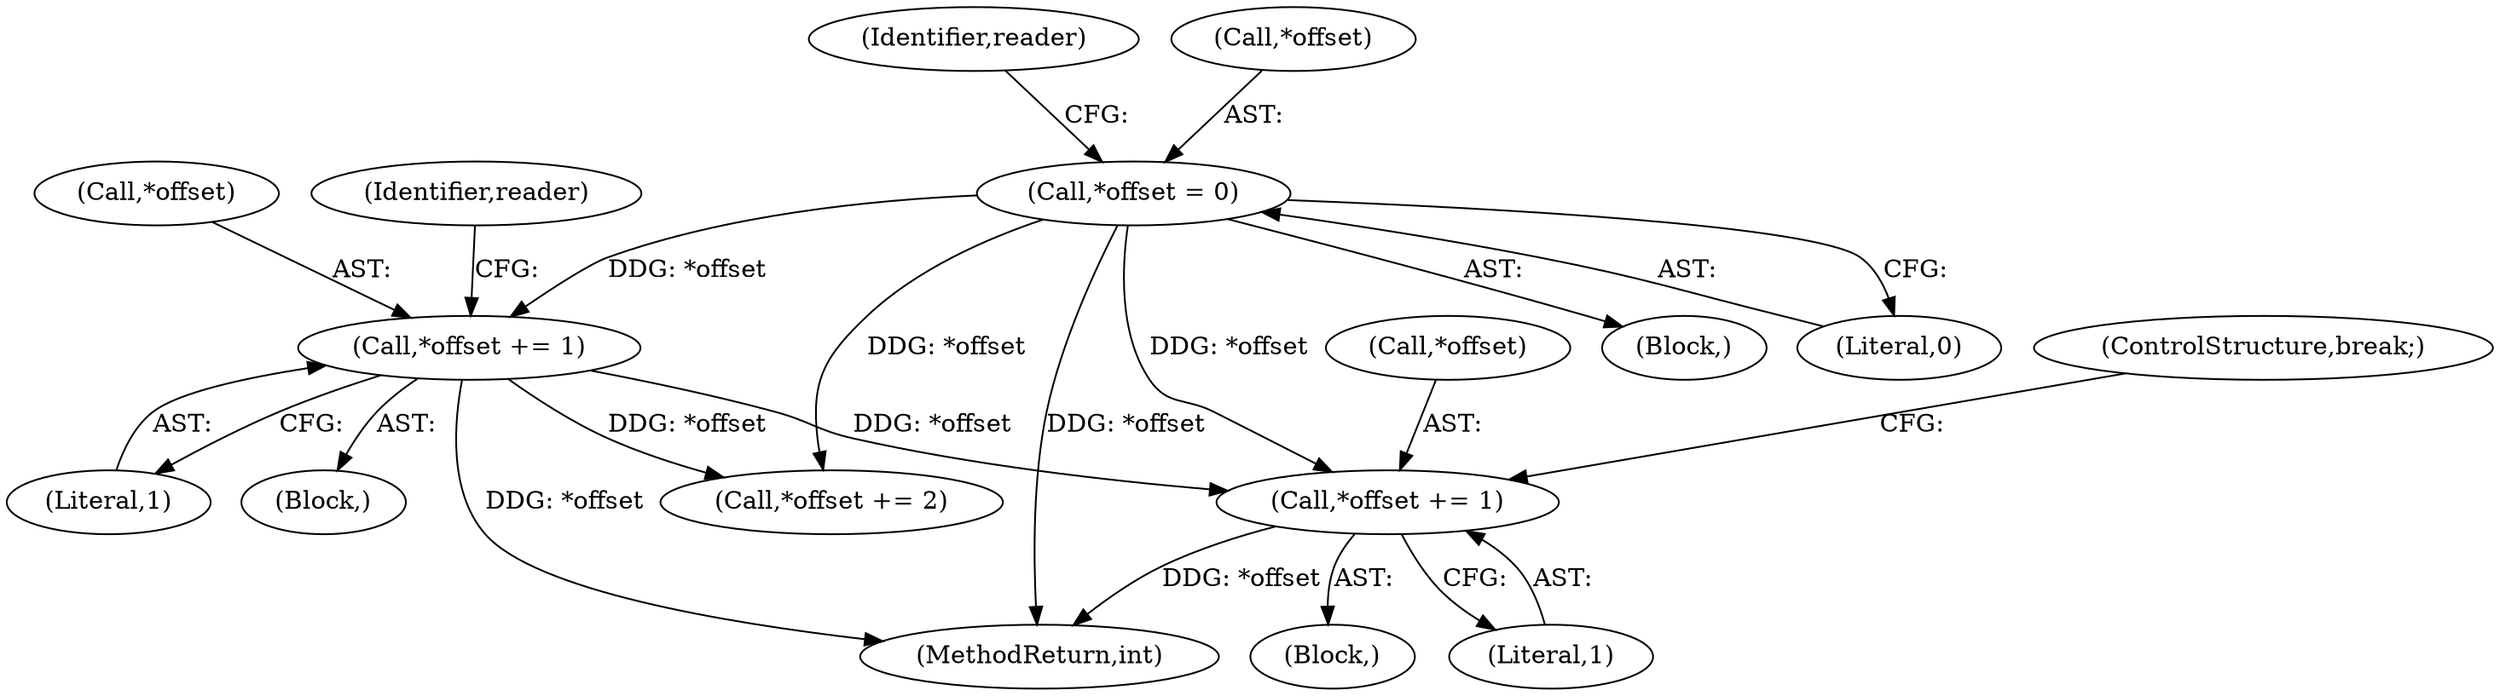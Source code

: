 digraph "0_haproxy_58df5aea0a0c926b2238f65908f5e9f83d1cca25@pointer" {
"1000249" [label="(Call,*offset += 1)"];
"1000254" [label="(Call,*offset += 1)"];
"1000219" [label="(Call,*offset = 0)"];
"1000252" [label="(Literal,1)"];
"1000255" [label="(Call,*offset)"];
"1000250" [label="(Call,*offset)"];
"1000113" [label="(Block,)"];
"1000225" [label="(Identifier,reader)"];
"1000254" [label="(Call,*offset += 1)"];
"1000257" [label="(Literal,1)"];
"1000253" [label="(ControlStructure,break;)"];
"1000227" [label="(Block,)"];
"1000265" [label="(MethodReturn,int)"];
"1000248" [label="(Block,)"];
"1000249" [label="(Call,*offset += 1)"];
"1000237" [label="(Call,*offset += 2)"];
"1000219" [label="(Call,*offset = 0)"];
"1000220" [label="(Call,*offset)"];
"1000222" [label="(Literal,0)"];
"1000259" [label="(Identifier,reader)"];
"1000249" -> "1000248"  [label="AST: "];
"1000249" -> "1000252"  [label="CFG: "];
"1000250" -> "1000249"  [label="AST: "];
"1000252" -> "1000249"  [label="AST: "];
"1000253" -> "1000249"  [label="CFG: "];
"1000249" -> "1000265"  [label="DDG: *offset"];
"1000254" -> "1000249"  [label="DDG: *offset"];
"1000219" -> "1000249"  [label="DDG: *offset"];
"1000254" -> "1000227"  [label="AST: "];
"1000254" -> "1000257"  [label="CFG: "];
"1000255" -> "1000254"  [label="AST: "];
"1000257" -> "1000254"  [label="AST: "];
"1000259" -> "1000254"  [label="CFG: "];
"1000254" -> "1000265"  [label="DDG: *offset"];
"1000254" -> "1000237"  [label="DDG: *offset"];
"1000219" -> "1000254"  [label="DDG: *offset"];
"1000219" -> "1000113"  [label="AST: "];
"1000219" -> "1000222"  [label="CFG: "];
"1000220" -> "1000219"  [label="AST: "];
"1000222" -> "1000219"  [label="AST: "];
"1000225" -> "1000219"  [label="CFG: "];
"1000219" -> "1000265"  [label="DDG: *offset"];
"1000219" -> "1000237"  [label="DDG: *offset"];
}

